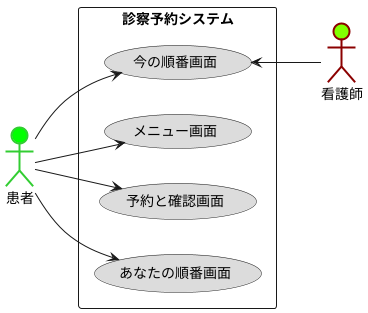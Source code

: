 @startuml 演習6-3-2
left to right direction
actor 患者 #00ff00;line:LimeGreen;line.bold;
actor 看護師 #82FF00;line:DarkRed;line.bold;
rectangle 診察予約システム{
    usecase メニュー画面 #dcdcdc
    usecase 予約と確認画面 #dcdcdc
    usecase あなたの順番画面 #dcdcdc
    usecase 今の順番画面 #dcdcdc
}

患者 --> メニュー画面
患者 --> 予約と確認画面
患者 --> あなたの順番画面
患者 --> 今の順番画面
看護師 -up-> 今の順番画面
